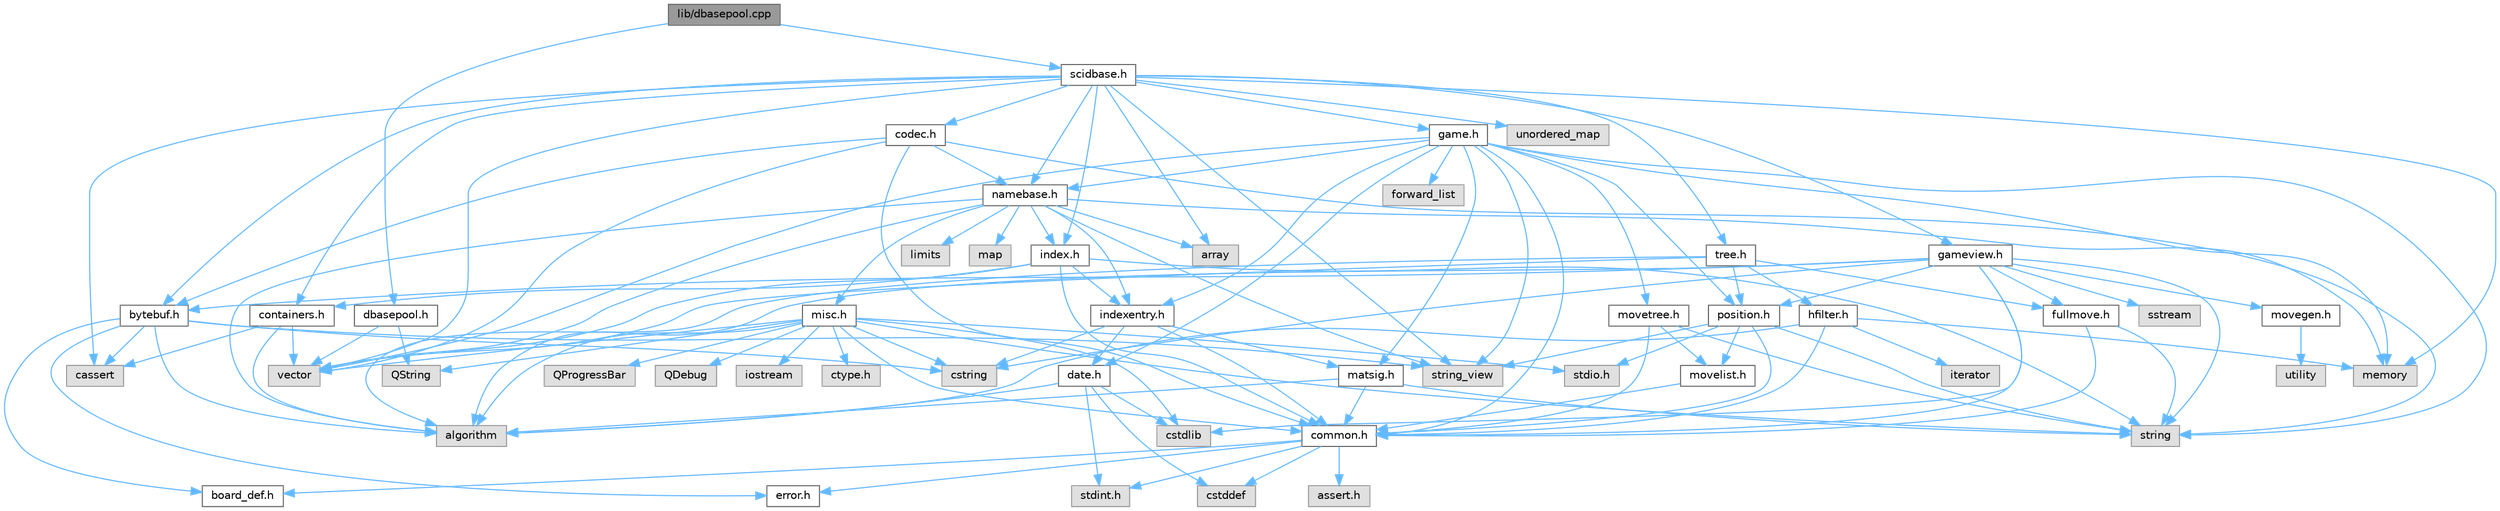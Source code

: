 digraph "lib/dbasepool.cpp"
{
 // LATEX_PDF_SIZE
  bgcolor="transparent";
  edge [fontname=Helvetica,fontsize=10,labelfontname=Helvetica,labelfontsize=10];
  node [fontname=Helvetica,fontsize=10,shape=box,height=0.2,width=0.4];
  Node1 [id="Node000001",label="lib/dbasepool.cpp",height=0.2,width=0.4,color="gray40", fillcolor="grey60", style="filled", fontcolor="black",tooltip=" "];
  Node1 -> Node2 [id="edge1_Node000001_Node000002",color="steelblue1",style="solid",tooltip=" "];
  Node2 [id="Node000002",label="dbasepool.h",height=0.2,width=0.4,color="grey40", fillcolor="white", style="filled",URL="$dbasepool_8h.html",tooltip=" "];
  Node2 -> Node3 [id="edge2_Node000002_Node000003",color="steelblue1",style="solid",tooltip=" "];
  Node3 [id="Node000003",label="vector",height=0.2,width=0.4,color="grey60", fillcolor="#E0E0E0", style="filled",tooltip=" "];
  Node2 -> Node4 [id="edge3_Node000002_Node000004",color="steelblue1",style="solid",tooltip=" "];
  Node4 [id="Node000004",label="QString",height=0.2,width=0.4,color="grey60", fillcolor="#E0E0E0", style="filled",tooltip=" "];
  Node1 -> Node5 [id="edge4_Node000001_Node000005",color="steelblue1",style="solid",tooltip=" "];
  Node5 [id="Node000005",label="scidbase.h",height=0.2,width=0.4,color="grey40", fillcolor="white", style="filled",URL="$scidbase_8h.html",tooltip=" "];
  Node5 -> Node6 [id="edge5_Node000005_Node000006",color="steelblue1",style="solid",tooltip=" "];
  Node6 [id="Node000006",label="bytebuf.h",height=0.2,width=0.4,color="grey40", fillcolor="white", style="filled",URL="$bytebuf_8h.html",tooltip=" "];
  Node6 -> Node7 [id="edge6_Node000006_Node000007",color="steelblue1",style="solid",tooltip=" "];
  Node7 [id="Node000007",label="board_def.h",height=0.2,width=0.4,color="grey40", fillcolor="white", style="filled",URL="$board__def_8h.html",tooltip=" "];
  Node6 -> Node8 [id="edge7_Node000006_Node000008",color="steelblue1",style="solid",tooltip=" "];
  Node8 [id="Node000008",label="error.h",height=0.2,width=0.4,color="grey40", fillcolor="white", style="filled",URL="$error_8h.html",tooltip=" "];
  Node6 -> Node9 [id="edge8_Node000006_Node000009",color="steelblue1",style="solid",tooltip=" "];
  Node9 [id="Node000009",label="algorithm",height=0.2,width=0.4,color="grey60", fillcolor="#E0E0E0", style="filled",tooltip=" "];
  Node6 -> Node10 [id="edge9_Node000006_Node000010",color="steelblue1",style="solid",tooltip=" "];
  Node10 [id="Node000010",label="cassert",height=0.2,width=0.4,color="grey60", fillcolor="#E0E0E0", style="filled",tooltip=" "];
  Node6 -> Node11 [id="edge10_Node000006_Node000011",color="steelblue1",style="solid",tooltip=" "];
  Node11 [id="Node000011",label="cstring",height=0.2,width=0.4,color="grey60", fillcolor="#E0E0E0", style="filled",tooltip=" "];
  Node6 -> Node12 [id="edge11_Node000006_Node000012",color="steelblue1",style="solid",tooltip=" "];
  Node12 [id="Node000012",label="string_view",height=0.2,width=0.4,color="grey60", fillcolor="#E0E0E0", style="filled",tooltip=" "];
  Node5 -> Node13 [id="edge12_Node000005_Node000013",color="steelblue1",style="solid",tooltip=" "];
  Node13 [id="Node000013",label="codec.h",height=0.2,width=0.4,color="grey40", fillcolor="white", style="filled",URL="$codec_8h.html",tooltip=" "];
  Node13 -> Node6 [id="edge13_Node000013_Node000006",color="steelblue1",style="solid",tooltip=" "];
  Node13 -> Node14 [id="edge14_Node000013_Node000014",color="steelblue1",style="solid",tooltip=" "];
  Node14 [id="Node000014",label="common.h",height=0.2,width=0.4,color="grey40", fillcolor="white", style="filled",URL="$common_8h.html",tooltip=" "];
  Node14 -> Node7 [id="edge15_Node000014_Node000007",color="steelblue1",style="solid",tooltip=" "];
  Node14 -> Node8 [id="edge16_Node000014_Node000008",color="steelblue1",style="solid",tooltip=" "];
  Node14 -> Node15 [id="edge17_Node000014_Node000015",color="steelblue1",style="solid",tooltip=" "];
  Node15 [id="Node000015",label="assert.h",height=0.2,width=0.4,color="grey60", fillcolor="#E0E0E0", style="filled",tooltip=" "];
  Node14 -> Node16 [id="edge18_Node000014_Node000016",color="steelblue1",style="solid",tooltip=" "];
  Node16 [id="Node000016",label="cstddef",height=0.2,width=0.4,color="grey60", fillcolor="#E0E0E0", style="filled",tooltip=" "];
  Node14 -> Node17 [id="edge19_Node000014_Node000017",color="steelblue1",style="solid",tooltip=" "];
  Node17 [id="Node000017",label="stdint.h",height=0.2,width=0.4,color="grey60", fillcolor="#E0E0E0", style="filled",tooltip=" "];
  Node13 -> Node18 [id="edge20_Node000013_Node000018",color="steelblue1",style="solid",tooltip=" "];
  Node18 [id="Node000018",label="namebase.h",height=0.2,width=0.4,color="grey40", fillcolor="white", style="filled",URL="$namebase_8h.html",tooltip=" "];
  Node18 -> Node19 [id="edge21_Node000018_Node000019",color="steelblue1",style="solid",tooltip=" "];
  Node19 [id="Node000019",label="index.h",height=0.2,width=0.4,color="grey40", fillcolor="white", style="filled",URL="$index_8h.html",tooltip=" "];
  Node19 -> Node14 [id="edge22_Node000019_Node000014",color="steelblue1",style="solid",tooltip=" "];
  Node19 -> Node20 [id="edge23_Node000019_Node000020",color="steelblue1",style="solid",tooltip=" "];
  Node20 [id="Node000020",label="containers.h",height=0.2,width=0.4,color="grey40", fillcolor="white", style="filled",URL="$containers_8h.html",tooltip=" "];
  Node20 -> Node9 [id="edge24_Node000020_Node000009",color="steelblue1",style="solid",tooltip=" "];
  Node20 -> Node10 [id="edge25_Node000020_Node000010",color="steelblue1",style="solid",tooltip=" "];
  Node20 -> Node3 [id="edge26_Node000020_Node000003",color="steelblue1",style="solid",tooltip=" "];
  Node19 -> Node21 [id="edge27_Node000019_Node000021",color="steelblue1",style="solid",tooltip=" "];
  Node21 [id="Node000021",label="indexentry.h",height=0.2,width=0.4,color="grey40", fillcolor="white", style="filled",URL="$indexentry_8h.html",tooltip=" "];
  Node21 -> Node14 [id="edge28_Node000021_Node000014",color="steelblue1",style="solid",tooltip=" "];
  Node21 -> Node22 [id="edge29_Node000021_Node000022",color="steelblue1",style="solid",tooltip=" "];
  Node22 [id="Node000022",label="date.h",height=0.2,width=0.4,color="grey40", fillcolor="white", style="filled",URL="$date_8h.html",tooltip=" "];
  Node22 -> Node9 [id="edge30_Node000022_Node000009",color="steelblue1",style="solid",tooltip=" "];
  Node22 -> Node16 [id="edge31_Node000022_Node000016",color="steelblue1",style="solid",tooltip=" "];
  Node22 -> Node23 [id="edge32_Node000022_Node000023",color="steelblue1",style="solid",tooltip=" "];
  Node23 [id="Node000023",label="cstdlib",height=0.2,width=0.4,color="grey60", fillcolor="#E0E0E0", style="filled",tooltip=" "];
  Node22 -> Node17 [id="edge33_Node000022_Node000017",color="steelblue1",style="solid",tooltip=" "];
  Node21 -> Node24 [id="edge34_Node000021_Node000024",color="steelblue1",style="solid",tooltip=" "];
  Node24 [id="Node000024",label="matsig.h",height=0.2,width=0.4,color="grey40", fillcolor="white", style="filled",URL="$matsig_8h.html",tooltip=" "];
  Node24 -> Node14 [id="edge35_Node000024_Node000014",color="steelblue1",style="solid",tooltip=" "];
  Node24 -> Node9 [id="edge36_Node000024_Node000009",color="steelblue1",style="solid",tooltip=" "];
  Node24 -> Node25 [id="edge37_Node000024_Node000025",color="steelblue1",style="solid",tooltip=" "];
  Node25 [id="Node000025",label="string",height=0.2,width=0.4,color="grey60", fillcolor="#E0E0E0", style="filled",tooltip=" "];
  Node21 -> Node11 [id="edge38_Node000021_Node000011",color="steelblue1",style="solid",tooltip=" "];
  Node19 -> Node25 [id="edge39_Node000019_Node000025",color="steelblue1",style="solid",tooltip=" "];
  Node19 -> Node3 [id="edge40_Node000019_Node000003",color="steelblue1",style="solid",tooltip=" "];
  Node18 -> Node21 [id="edge41_Node000018_Node000021",color="steelblue1",style="solid",tooltip=" "];
  Node18 -> Node26 [id="edge42_Node000018_Node000026",color="steelblue1",style="solid",tooltip=" "];
  Node26 [id="Node000026",label="misc.h",height=0.2,width=0.4,color="grey40", fillcolor="white", style="filled",URL="$misc_8h.html",tooltip=" "];
  Node26 -> Node14 [id="edge43_Node000026_Node000014",color="steelblue1",style="solid",tooltip=" "];
  Node26 -> Node9 [id="edge44_Node000026_Node000009",color="steelblue1",style="solid",tooltip=" "];
  Node26 -> Node25 [id="edge45_Node000026_Node000025",color="steelblue1",style="solid",tooltip=" "];
  Node26 -> Node11 [id="edge46_Node000026_Node000011",color="steelblue1",style="solid",tooltip=" "];
  Node26 -> Node27 [id="edge47_Node000026_Node000027",color="steelblue1",style="solid",tooltip=" "];
  Node27 [id="Node000027",label="stdio.h",height=0.2,width=0.4,color="grey60", fillcolor="#E0E0E0", style="filled",tooltip=" "];
  Node26 -> Node28 [id="edge48_Node000026_Node000028",color="steelblue1",style="solid",tooltip=" "];
  Node28 [id="Node000028",label="ctype.h",height=0.2,width=0.4,color="grey60", fillcolor="#E0E0E0", style="filled",tooltip=" "];
  Node26 -> Node23 [id="edge49_Node000026_Node000023",color="steelblue1",style="solid",tooltip=" "];
  Node26 -> Node3 [id="edge50_Node000026_Node000003",color="steelblue1",style="solid",tooltip=" "];
  Node26 -> Node29 [id="edge51_Node000026_Node000029",color="steelblue1",style="solid",tooltip=" "];
  Node29 [id="Node000029",label="QProgressBar",height=0.2,width=0.4,color="grey60", fillcolor="#E0E0E0", style="filled",tooltip=" "];
  Node26 -> Node30 [id="edge52_Node000026_Node000030",color="steelblue1",style="solid",tooltip=" "];
  Node30 [id="Node000030",label="QDebug",height=0.2,width=0.4,color="grey60", fillcolor="#E0E0E0", style="filled",tooltip=" "];
  Node26 -> Node4 [id="edge53_Node000026_Node000004",color="steelblue1",style="solid",tooltip=" "];
  Node26 -> Node31 [id="edge54_Node000026_Node000031",color="steelblue1",style="solid",tooltip=" "];
  Node31 [id="Node000031",label="iostream",height=0.2,width=0.4,color="grey60", fillcolor="#E0E0E0", style="filled",tooltip=" "];
  Node18 -> Node9 [id="edge55_Node000018_Node000009",color="steelblue1",style="solid",tooltip=" "];
  Node18 -> Node32 [id="edge56_Node000018_Node000032",color="steelblue1",style="solid",tooltip=" "];
  Node32 [id="Node000032",label="array",height=0.2,width=0.4,color="grey60", fillcolor="#E0E0E0", style="filled",tooltip=" "];
  Node18 -> Node33 [id="edge57_Node000018_Node000033",color="steelblue1",style="solid",tooltip=" "];
  Node33 [id="Node000033",label="limits",height=0.2,width=0.4,color="grey60", fillcolor="#E0E0E0", style="filled",tooltip=" "];
  Node18 -> Node34 [id="edge58_Node000018_Node000034",color="steelblue1",style="solid",tooltip=" "];
  Node34 [id="Node000034",label="map",height=0.2,width=0.4,color="grey60", fillcolor="#E0E0E0", style="filled",tooltip=" "];
  Node18 -> Node35 [id="edge59_Node000018_Node000035",color="steelblue1",style="solid",tooltip=" "];
  Node35 [id="Node000035",label="memory",height=0.2,width=0.4,color="grey60", fillcolor="#E0E0E0", style="filled",tooltip=" "];
  Node18 -> Node12 [id="edge60_Node000018_Node000012",color="steelblue1",style="solid",tooltip=" "];
  Node18 -> Node3 [id="edge61_Node000018_Node000003",color="steelblue1",style="solid",tooltip=" "];
  Node13 -> Node25 [id="edge62_Node000013_Node000025",color="steelblue1",style="solid",tooltip=" "];
  Node13 -> Node3 [id="edge63_Node000013_Node000003",color="steelblue1",style="solid",tooltip=" "];
  Node5 -> Node20 [id="edge64_Node000005_Node000020",color="steelblue1",style="solid",tooltip=" "];
  Node5 -> Node36 [id="edge65_Node000005_Node000036",color="steelblue1",style="solid",tooltip=" "];
  Node36 [id="Node000036",label="game.h",height=0.2,width=0.4,color="grey40", fillcolor="white", style="filled",URL="$game_8h.html",tooltip=" "];
  Node36 -> Node14 [id="edge66_Node000036_Node000014",color="steelblue1",style="solid",tooltip=" "];
  Node36 -> Node22 [id="edge67_Node000036_Node000022",color="steelblue1",style="solid",tooltip=" "];
  Node36 -> Node21 [id="edge68_Node000036_Node000021",color="steelblue1",style="solid",tooltip=" "];
  Node36 -> Node24 [id="edge69_Node000036_Node000024",color="steelblue1",style="solid",tooltip=" "];
  Node36 -> Node37 [id="edge70_Node000036_Node000037",color="steelblue1",style="solid",tooltip=" "];
  Node37 [id="Node000037",label="movetree.h",height=0.2,width=0.4,color="grey40", fillcolor="white", style="filled",URL="$movetree_8h.html",tooltip=" "];
  Node37 -> Node14 [id="edge71_Node000037_Node000014",color="steelblue1",style="solid",tooltip=" "];
  Node37 -> Node38 [id="edge72_Node000037_Node000038",color="steelblue1",style="solid",tooltip=" "];
  Node38 [id="Node000038",label="movelist.h",height=0.2,width=0.4,color="grey40", fillcolor="white", style="filled",URL="$movelist_8h.html",tooltip=" "];
  Node38 -> Node14 [id="edge73_Node000038_Node000014",color="steelblue1",style="solid",tooltip=" "];
  Node37 -> Node25 [id="edge74_Node000037_Node000025",color="steelblue1",style="solid",tooltip=" "];
  Node36 -> Node18 [id="edge75_Node000036_Node000018",color="steelblue1",style="solid",tooltip=" "];
  Node36 -> Node39 [id="edge76_Node000036_Node000039",color="steelblue1",style="solid",tooltip=" "];
  Node39 [id="Node000039",label="position.h",height=0.2,width=0.4,color="grey40", fillcolor="white", style="filled",URL="$position_8h.html",tooltip=" "];
  Node39 -> Node14 [id="edge77_Node000039_Node000014",color="steelblue1",style="solid",tooltip=" "];
  Node39 -> Node38 [id="edge78_Node000039_Node000038",color="steelblue1",style="solid",tooltip=" "];
  Node39 -> Node27 [id="edge79_Node000039_Node000027",color="steelblue1",style="solid",tooltip=" "];
  Node39 -> Node25 [id="edge80_Node000039_Node000025",color="steelblue1",style="solid",tooltip=" "];
  Node39 -> Node12 [id="edge81_Node000039_Node000012",color="steelblue1",style="solid",tooltip=" "];
  Node36 -> Node40 [id="edge82_Node000036_Node000040",color="steelblue1",style="solid",tooltip=" "];
  Node40 [id="Node000040",label="forward_list",height=0.2,width=0.4,color="grey60", fillcolor="#E0E0E0", style="filled",tooltip=" "];
  Node36 -> Node35 [id="edge83_Node000036_Node000035",color="steelblue1",style="solid",tooltip=" "];
  Node36 -> Node25 [id="edge84_Node000036_Node000025",color="steelblue1",style="solid",tooltip=" "];
  Node36 -> Node12 [id="edge85_Node000036_Node000012",color="steelblue1",style="solid",tooltip=" "];
  Node36 -> Node3 [id="edge86_Node000036_Node000003",color="steelblue1",style="solid",tooltip=" "];
  Node5 -> Node41 [id="edge87_Node000005_Node000041",color="steelblue1",style="solid",tooltip=" "];
  Node41 [id="Node000041",label="gameview.h",height=0.2,width=0.4,color="grey40", fillcolor="white", style="filled",URL="$gameview_8h.html",tooltip=" "];
  Node41 -> Node6 [id="edge88_Node000041_Node000006",color="steelblue1",style="solid",tooltip=" "];
  Node41 -> Node14 [id="edge89_Node000041_Node000014",color="steelblue1",style="solid",tooltip=" "];
  Node41 -> Node42 [id="edge90_Node000041_Node000042",color="steelblue1",style="solid",tooltip=" "];
  Node42 [id="Node000042",label="fullmove.h",height=0.2,width=0.4,color="grey40", fillcolor="white", style="filled",URL="$fullmove_8h.html",tooltip=" "];
  Node42 -> Node14 [id="edge91_Node000042_Node000014",color="steelblue1",style="solid",tooltip=" "];
  Node42 -> Node25 [id="edge92_Node000042_Node000025",color="steelblue1",style="solid",tooltip=" "];
  Node41 -> Node43 [id="edge93_Node000041_Node000043",color="steelblue1",style="solid",tooltip=" "];
  Node43 [id="Node000043",label="movegen.h",height=0.2,width=0.4,color="grey40", fillcolor="white", style="filled",URL="$movegen_8h.html",tooltip=" "];
  Node43 -> Node44 [id="edge94_Node000043_Node000044",color="steelblue1",style="solid",tooltip=" "];
  Node44 [id="Node000044",label="utility",height=0.2,width=0.4,color="grey60", fillcolor="#E0E0E0", style="filled",tooltip=" "];
  Node41 -> Node39 [id="edge95_Node000041_Node000039",color="steelblue1",style="solid",tooltip=" "];
  Node41 -> Node9 [id="edge96_Node000041_Node000009",color="steelblue1",style="solid",tooltip=" "];
  Node41 -> Node23 [id="edge97_Node000041_Node000023",color="steelblue1",style="solid",tooltip=" "];
  Node41 -> Node11 [id="edge98_Node000041_Node000011",color="steelblue1",style="solid",tooltip=" "];
  Node41 -> Node45 [id="edge99_Node000041_Node000045",color="steelblue1",style="solid",tooltip=" "];
  Node45 [id="Node000045",label="sstream",height=0.2,width=0.4,color="grey60", fillcolor="#E0E0E0", style="filled",tooltip=" "];
  Node41 -> Node25 [id="edge100_Node000041_Node000025",color="steelblue1",style="solid",tooltip=" "];
  Node5 -> Node19 [id="edge101_Node000005_Node000019",color="steelblue1",style="solid",tooltip=" "];
  Node5 -> Node18 [id="edge102_Node000005_Node000018",color="steelblue1",style="solid",tooltip=" "];
  Node5 -> Node46 [id="edge103_Node000005_Node000046",color="steelblue1",style="solid",tooltip=" "];
  Node46 [id="Node000046",label="tree.h",height=0.2,width=0.4,color="grey40", fillcolor="white", style="filled",URL="$tree_8h.html",tooltip=" "];
  Node46 -> Node42 [id="edge104_Node000046_Node000042",color="steelblue1",style="solid",tooltip=" "];
  Node46 -> Node47 [id="edge105_Node000046_Node000047",color="steelblue1",style="solid",tooltip=" "];
  Node47 [id="Node000047",label="hfilter.h",height=0.2,width=0.4,color="grey40", fillcolor="white", style="filled",URL="$hfilter_8h.html",tooltip=" "];
  Node47 -> Node14 [id="edge106_Node000047_Node000014",color="steelblue1",style="solid",tooltip=" "];
  Node47 -> Node9 [id="edge107_Node000047_Node000009",color="steelblue1",style="solid",tooltip=" "];
  Node47 -> Node48 [id="edge108_Node000047_Node000048",color="steelblue1",style="solid",tooltip=" "];
  Node48 [id="Node000048",label="iterator",height=0.2,width=0.4,color="grey60", fillcolor="#E0E0E0", style="filled",tooltip=" "];
  Node47 -> Node35 [id="edge109_Node000047_Node000035",color="steelblue1",style="solid",tooltip=" "];
  Node46 -> Node39 [id="edge110_Node000046_Node000039",color="steelblue1",style="solid",tooltip=" "];
  Node46 -> Node9 [id="edge111_Node000046_Node000009",color="steelblue1",style="solid",tooltip=" "];
  Node46 -> Node3 [id="edge112_Node000046_Node000003",color="steelblue1",style="solid",tooltip=" "];
  Node5 -> Node32 [id="edge113_Node000005_Node000032",color="steelblue1",style="solid",tooltip=" "];
  Node5 -> Node10 [id="edge114_Node000005_Node000010",color="steelblue1",style="solid",tooltip=" "];
  Node5 -> Node35 [id="edge115_Node000005_Node000035",color="steelblue1",style="solid",tooltip=" "];
  Node5 -> Node12 [id="edge116_Node000005_Node000012",color="steelblue1",style="solid",tooltip=" "];
  Node5 -> Node49 [id="edge117_Node000005_Node000049",color="steelblue1",style="solid",tooltip=" "];
  Node49 [id="Node000049",label="unordered_map",height=0.2,width=0.4,color="grey60", fillcolor="#E0E0E0", style="filled",tooltip=" "];
  Node5 -> Node3 [id="edge118_Node000005_Node000003",color="steelblue1",style="solid",tooltip=" "];
}
